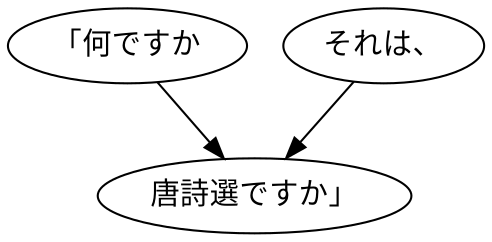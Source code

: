 digraph graph9072 {
	node0 [label="「何ですか"];
	node1 [label="それは、"];
	node2 [label="唐詩選ですか」"];
	node0 -> node2;
	node1 -> node2;
}

